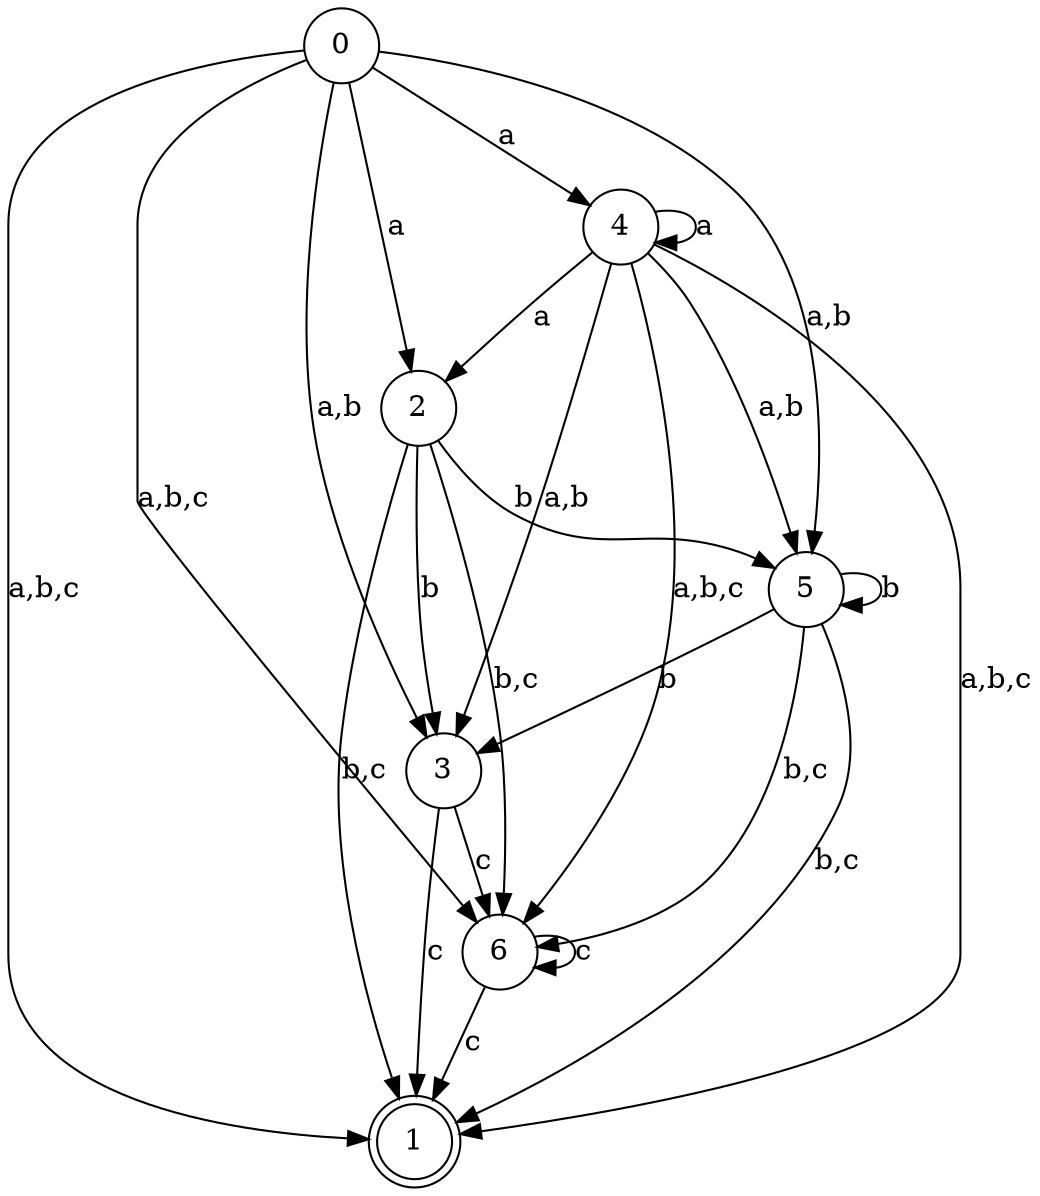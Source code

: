 digraph {
	0 [shape=circle]
	1 [shape=doublecircle]
	2 [shape=circle]
	3 [shape=circle]
	4 [shape=circle]
	5 [shape=circle]
	6 [shape=circle]
	0 -> 4 [label=a]
	0 -> 2 [label=a]
	0 -> 5 [label="a,b"]
	0 -> 3 [label="a,b"]
	0 -> 6 [label="a,b,c"]
	0 -> 1 [label="a,b,c"]
	2 -> 5 [label=b]
	2 -> 3 [label=b]
	2 -> 6 [label="b,c"]
	2 -> 1 [label="b,c"]
	3 -> 6 [label=c]
	3 -> 1 [label=c]
	4 -> 4 [label=a]
	4 -> 2 [label=a]
	4 -> 5 [label="a,b"]
	4 -> 3 [label="a,b"]
	4 -> 6 [label="a,b,c"]
	4 -> 1 [label="a,b,c"]
	5 -> 5 [label=b]
	5 -> 3 [label=b]
	5 -> 6 [label="b,c"]
	5 -> 1 [label="b,c"]
	6 -> 6 [label=c]
	6 -> 1 [label=c]
}
